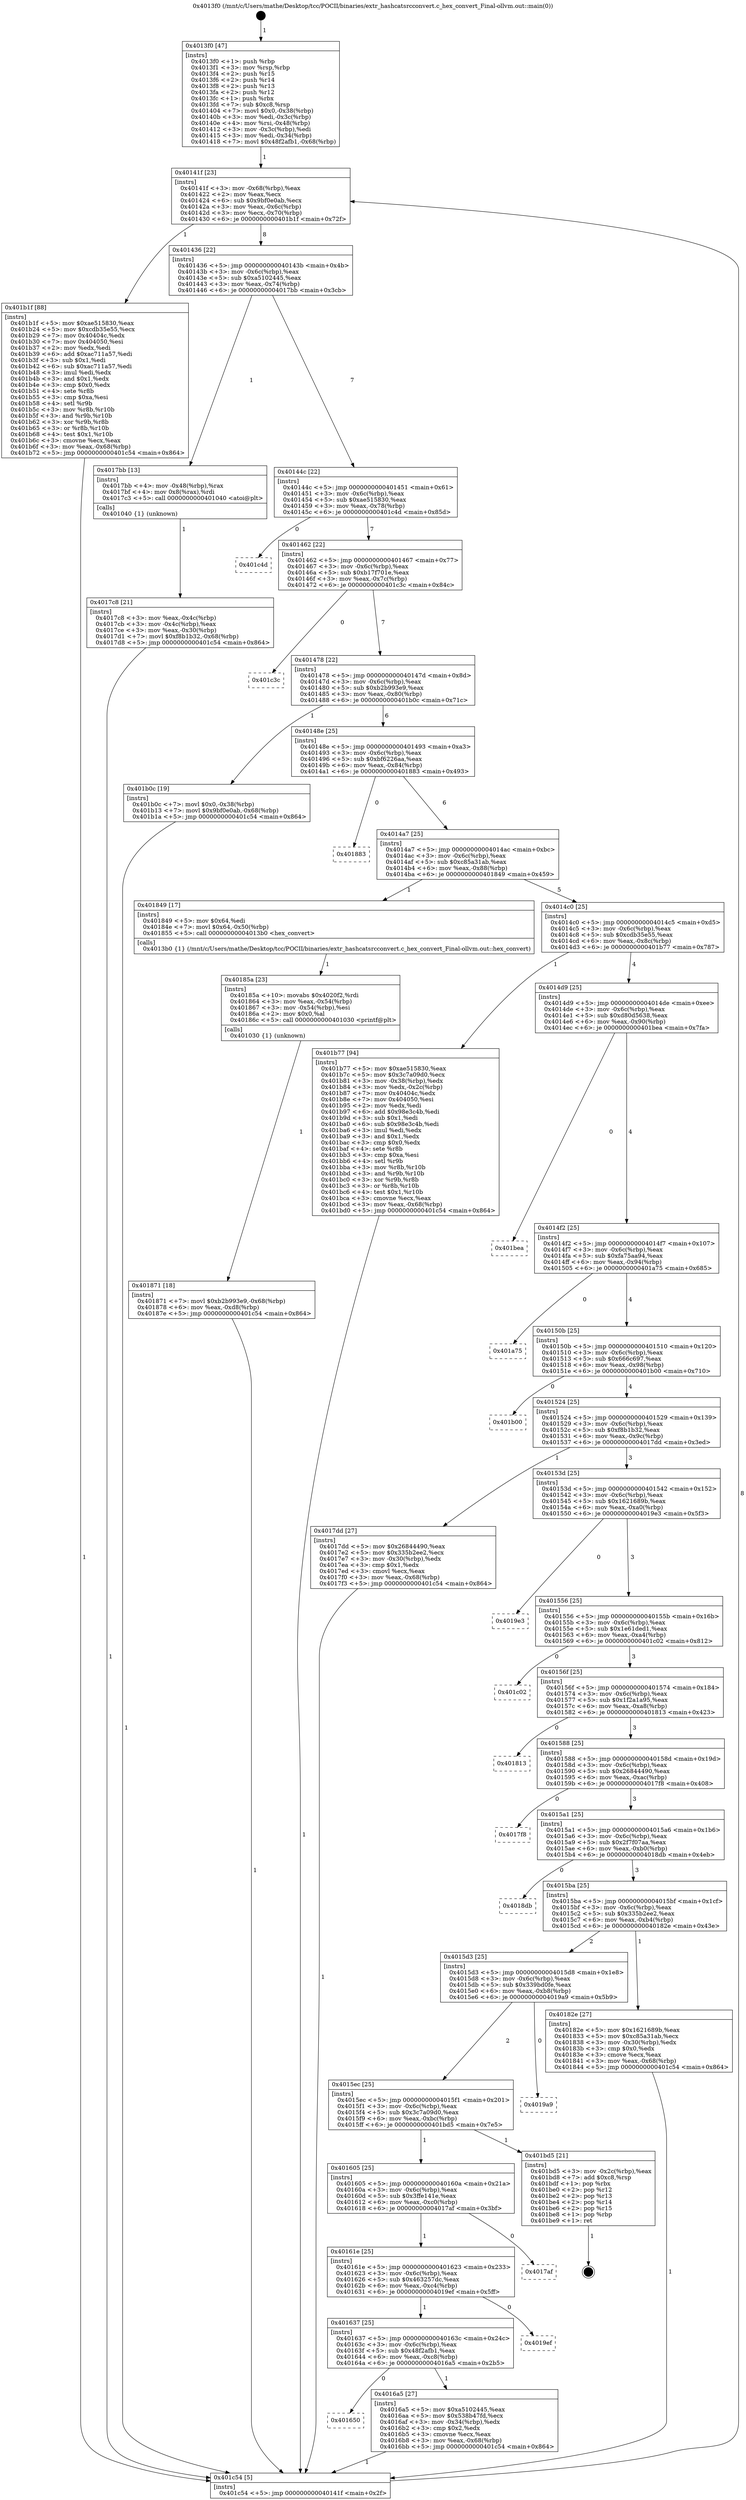 digraph "0x4013f0" {
  label = "0x4013f0 (/mnt/c/Users/mathe/Desktop/tcc/POCII/binaries/extr_hashcatsrcconvert.c_hex_convert_Final-ollvm.out::main(0))"
  labelloc = "t"
  node[shape=record]

  Entry [label="",width=0.3,height=0.3,shape=circle,fillcolor=black,style=filled]
  "0x40141f" [label="{
     0x40141f [23]\l
     | [instrs]\l
     &nbsp;&nbsp;0x40141f \<+3\>: mov -0x68(%rbp),%eax\l
     &nbsp;&nbsp;0x401422 \<+2\>: mov %eax,%ecx\l
     &nbsp;&nbsp;0x401424 \<+6\>: sub $0x9bf0e0ab,%ecx\l
     &nbsp;&nbsp;0x40142a \<+3\>: mov %eax,-0x6c(%rbp)\l
     &nbsp;&nbsp;0x40142d \<+3\>: mov %ecx,-0x70(%rbp)\l
     &nbsp;&nbsp;0x401430 \<+6\>: je 0000000000401b1f \<main+0x72f\>\l
  }"]
  "0x401b1f" [label="{
     0x401b1f [88]\l
     | [instrs]\l
     &nbsp;&nbsp;0x401b1f \<+5\>: mov $0xae515830,%eax\l
     &nbsp;&nbsp;0x401b24 \<+5\>: mov $0xcdb35e55,%ecx\l
     &nbsp;&nbsp;0x401b29 \<+7\>: mov 0x40404c,%edx\l
     &nbsp;&nbsp;0x401b30 \<+7\>: mov 0x404050,%esi\l
     &nbsp;&nbsp;0x401b37 \<+2\>: mov %edx,%edi\l
     &nbsp;&nbsp;0x401b39 \<+6\>: add $0xac711a57,%edi\l
     &nbsp;&nbsp;0x401b3f \<+3\>: sub $0x1,%edi\l
     &nbsp;&nbsp;0x401b42 \<+6\>: sub $0xac711a57,%edi\l
     &nbsp;&nbsp;0x401b48 \<+3\>: imul %edi,%edx\l
     &nbsp;&nbsp;0x401b4b \<+3\>: and $0x1,%edx\l
     &nbsp;&nbsp;0x401b4e \<+3\>: cmp $0x0,%edx\l
     &nbsp;&nbsp;0x401b51 \<+4\>: sete %r8b\l
     &nbsp;&nbsp;0x401b55 \<+3\>: cmp $0xa,%esi\l
     &nbsp;&nbsp;0x401b58 \<+4\>: setl %r9b\l
     &nbsp;&nbsp;0x401b5c \<+3\>: mov %r8b,%r10b\l
     &nbsp;&nbsp;0x401b5f \<+3\>: and %r9b,%r10b\l
     &nbsp;&nbsp;0x401b62 \<+3\>: xor %r9b,%r8b\l
     &nbsp;&nbsp;0x401b65 \<+3\>: or %r8b,%r10b\l
     &nbsp;&nbsp;0x401b68 \<+4\>: test $0x1,%r10b\l
     &nbsp;&nbsp;0x401b6c \<+3\>: cmovne %ecx,%eax\l
     &nbsp;&nbsp;0x401b6f \<+3\>: mov %eax,-0x68(%rbp)\l
     &nbsp;&nbsp;0x401b72 \<+5\>: jmp 0000000000401c54 \<main+0x864\>\l
  }"]
  "0x401436" [label="{
     0x401436 [22]\l
     | [instrs]\l
     &nbsp;&nbsp;0x401436 \<+5\>: jmp 000000000040143b \<main+0x4b\>\l
     &nbsp;&nbsp;0x40143b \<+3\>: mov -0x6c(%rbp),%eax\l
     &nbsp;&nbsp;0x40143e \<+5\>: sub $0xa5102445,%eax\l
     &nbsp;&nbsp;0x401443 \<+3\>: mov %eax,-0x74(%rbp)\l
     &nbsp;&nbsp;0x401446 \<+6\>: je 00000000004017bb \<main+0x3cb\>\l
  }"]
  Exit [label="",width=0.3,height=0.3,shape=circle,fillcolor=black,style=filled,peripheries=2]
  "0x4017bb" [label="{
     0x4017bb [13]\l
     | [instrs]\l
     &nbsp;&nbsp;0x4017bb \<+4\>: mov -0x48(%rbp),%rax\l
     &nbsp;&nbsp;0x4017bf \<+4\>: mov 0x8(%rax),%rdi\l
     &nbsp;&nbsp;0x4017c3 \<+5\>: call 0000000000401040 \<atoi@plt\>\l
     | [calls]\l
     &nbsp;&nbsp;0x401040 \{1\} (unknown)\l
  }"]
  "0x40144c" [label="{
     0x40144c [22]\l
     | [instrs]\l
     &nbsp;&nbsp;0x40144c \<+5\>: jmp 0000000000401451 \<main+0x61\>\l
     &nbsp;&nbsp;0x401451 \<+3\>: mov -0x6c(%rbp),%eax\l
     &nbsp;&nbsp;0x401454 \<+5\>: sub $0xae515830,%eax\l
     &nbsp;&nbsp;0x401459 \<+3\>: mov %eax,-0x78(%rbp)\l
     &nbsp;&nbsp;0x40145c \<+6\>: je 0000000000401c4d \<main+0x85d\>\l
  }"]
  "0x401871" [label="{
     0x401871 [18]\l
     | [instrs]\l
     &nbsp;&nbsp;0x401871 \<+7\>: movl $0xb2b993e9,-0x68(%rbp)\l
     &nbsp;&nbsp;0x401878 \<+6\>: mov %eax,-0xd8(%rbp)\l
     &nbsp;&nbsp;0x40187e \<+5\>: jmp 0000000000401c54 \<main+0x864\>\l
  }"]
  "0x401c4d" [label="{
     0x401c4d\l
  }", style=dashed]
  "0x401462" [label="{
     0x401462 [22]\l
     | [instrs]\l
     &nbsp;&nbsp;0x401462 \<+5\>: jmp 0000000000401467 \<main+0x77\>\l
     &nbsp;&nbsp;0x401467 \<+3\>: mov -0x6c(%rbp),%eax\l
     &nbsp;&nbsp;0x40146a \<+5\>: sub $0xb17f701e,%eax\l
     &nbsp;&nbsp;0x40146f \<+3\>: mov %eax,-0x7c(%rbp)\l
     &nbsp;&nbsp;0x401472 \<+6\>: je 0000000000401c3c \<main+0x84c\>\l
  }"]
  "0x40185a" [label="{
     0x40185a [23]\l
     | [instrs]\l
     &nbsp;&nbsp;0x40185a \<+10\>: movabs $0x4020f2,%rdi\l
     &nbsp;&nbsp;0x401864 \<+3\>: mov %eax,-0x54(%rbp)\l
     &nbsp;&nbsp;0x401867 \<+3\>: mov -0x54(%rbp),%esi\l
     &nbsp;&nbsp;0x40186a \<+2\>: mov $0x0,%al\l
     &nbsp;&nbsp;0x40186c \<+5\>: call 0000000000401030 \<printf@plt\>\l
     | [calls]\l
     &nbsp;&nbsp;0x401030 \{1\} (unknown)\l
  }"]
  "0x401c3c" [label="{
     0x401c3c\l
  }", style=dashed]
  "0x401478" [label="{
     0x401478 [22]\l
     | [instrs]\l
     &nbsp;&nbsp;0x401478 \<+5\>: jmp 000000000040147d \<main+0x8d\>\l
     &nbsp;&nbsp;0x40147d \<+3\>: mov -0x6c(%rbp),%eax\l
     &nbsp;&nbsp;0x401480 \<+5\>: sub $0xb2b993e9,%eax\l
     &nbsp;&nbsp;0x401485 \<+3\>: mov %eax,-0x80(%rbp)\l
     &nbsp;&nbsp;0x401488 \<+6\>: je 0000000000401b0c \<main+0x71c\>\l
  }"]
  "0x4017c8" [label="{
     0x4017c8 [21]\l
     | [instrs]\l
     &nbsp;&nbsp;0x4017c8 \<+3\>: mov %eax,-0x4c(%rbp)\l
     &nbsp;&nbsp;0x4017cb \<+3\>: mov -0x4c(%rbp),%eax\l
     &nbsp;&nbsp;0x4017ce \<+3\>: mov %eax,-0x30(%rbp)\l
     &nbsp;&nbsp;0x4017d1 \<+7\>: movl $0xf8b1b32,-0x68(%rbp)\l
     &nbsp;&nbsp;0x4017d8 \<+5\>: jmp 0000000000401c54 \<main+0x864\>\l
  }"]
  "0x401b0c" [label="{
     0x401b0c [19]\l
     | [instrs]\l
     &nbsp;&nbsp;0x401b0c \<+7\>: movl $0x0,-0x38(%rbp)\l
     &nbsp;&nbsp;0x401b13 \<+7\>: movl $0x9bf0e0ab,-0x68(%rbp)\l
     &nbsp;&nbsp;0x401b1a \<+5\>: jmp 0000000000401c54 \<main+0x864\>\l
  }"]
  "0x40148e" [label="{
     0x40148e [25]\l
     | [instrs]\l
     &nbsp;&nbsp;0x40148e \<+5\>: jmp 0000000000401493 \<main+0xa3\>\l
     &nbsp;&nbsp;0x401493 \<+3\>: mov -0x6c(%rbp),%eax\l
     &nbsp;&nbsp;0x401496 \<+5\>: sub $0xbf6226aa,%eax\l
     &nbsp;&nbsp;0x40149b \<+6\>: mov %eax,-0x84(%rbp)\l
     &nbsp;&nbsp;0x4014a1 \<+6\>: je 0000000000401883 \<main+0x493\>\l
  }"]
  "0x4013f0" [label="{
     0x4013f0 [47]\l
     | [instrs]\l
     &nbsp;&nbsp;0x4013f0 \<+1\>: push %rbp\l
     &nbsp;&nbsp;0x4013f1 \<+3\>: mov %rsp,%rbp\l
     &nbsp;&nbsp;0x4013f4 \<+2\>: push %r15\l
     &nbsp;&nbsp;0x4013f6 \<+2\>: push %r14\l
     &nbsp;&nbsp;0x4013f8 \<+2\>: push %r13\l
     &nbsp;&nbsp;0x4013fa \<+2\>: push %r12\l
     &nbsp;&nbsp;0x4013fc \<+1\>: push %rbx\l
     &nbsp;&nbsp;0x4013fd \<+7\>: sub $0xc8,%rsp\l
     &nbsp;&nbsp;0x401404 \<+7\>: movl $0x0,-0x38(%rbp)\l
     &nbsp;&nbsp;0x40140b \<+3\>: mov %edi,-0x3c(%rbp)\l
     &nbsp;&nbsp;0x40140e \<+4\>: mov %rsi,-0x48(%rbp)\l
     &nbsp;&nbsp;0x401412 \<+3\>: mov -0x3c(%rbp),%edi\l
     &nbsp;&nbsp;0x401415 \<+3\>: mov %edi,-0x34(%rbp)\l
     &nbsp;&nbsp;0x401418 \<+7\>: movl $0x48f2afb1,-0x68(%rbp)\l
  }"]
  "0x401883" [label="{
     0x401883\l
  }", style=dashed]
  "0x4014a7" [label="{
     0x4014a7 [25]\l
     | [instrs]\l
     &nbsp;&nbsp;0x4014a7 \<+5\>: jmp 00000000004014ac \<main+0xbc\>\l
     &nbsp;&nbsp;0x4014ac \<+3\>: mov -0x6c(%rbp),%eax\l
     &nbsp;&nbsp;0x4014af \<+5\>: sub $0xc85a31ab,%eax\l
     &nbsp;&nbsp;0x4014b4 \<+6\>: mov %eax,-0x88(%rbp)\l
     &nbsp;&nbsp;0x4014ba \<+6\>: je 0000000000401849 \<main+0x459\>\l
  }"]
  "0x401c54" [label="{
     0x401c54 [5]\l
     | [instrs]\l
     &nbsp;&nbsp;0x401c54 \<+5\>: jmp 000000000040141f \<main+0x2f\>\l
  }"]
  "0x401849" [label="{
     0x401849 [17]\l
     | [instrs]\l
     &nbsp;&nbsp;0x401849 \<+5\>: mov $0x64,%edi\l
     &nbsp;&nbsp;0x40184e \<+7\>: movl $0x64,-0x50(%rbp)\l
     &nbsp;&nbsp;0x401855 \<+5\>: call 00000000004013b0 \<hex_convert\>\l
     | [calls]\l
     &nbsp;&nbsp;0x4013b0 \{1\} (/mnt/c/Users/mathe/Desktop/tcc/POCII/binaries/extr_hashcatsrcconvert.c_hex_convert_Final-ollvm.out::hex_convert)\l
  }"]
  "0x4014c0" [label="{
     0x4014c0 [25]\l
     | [instrs]\l
     &nbsp;&nbsp;0x4014c0 \<+5\>: jmp 00000000004014c5 \<main+0xd5\>\l
     &nbsp;&nbsp;0x4014c5 \<+3\>: mov -0x6c(%rbp),%eax\l
     &nbsp;&nbsp;0x4014c8 \<+5\>: sub $0xcdb35e55,%eax\l
     &nbsp;&nbsp;0x4014cd \<+6\>: mov %eax,-0x8c(%rbp)\l
     &nbsp;&nbsp;0x4014d3 \<+6\>: je 0000000000401b77 \<main+0x787\>\l
  }"]
  "0x401650" [label="{
     0x401650\l
  }", style=dashed]
  "0x401b77" [label="{
     0x401b77 [94]\l
     | [instrs]\l
     &nbsp;&nbsp;0x401b77 \<+5\>: mov $0xae515830,%eax\l
     &nbsp;&nbsp;0x401b7c \<+5\>: mov $0x3c7a09d0,%ecx\l
     &nbsp;&nbsp;0x401b81 \<+3\>: mov -0x38(%rbp),%edx\l
     &nbsp;&nbsp;0x401b84 \<+3\>: mov %edx,-0x2c(%rbp)\l
     &nbsp;&nbsp;0x401b87 \<+7\>: mov 0x40404c,%edx\l
     &nbsp;&nbsp;0x401b8e \<+7\>: mov 0x404050,%esi\l
     &nbsp;&nbsp;0x401b95 \<+2\>: mov %edx,%edi\l
     &nbsp;&nbsp;0x401b97 \<+6\>: add $0x98e3c4b,%edi\l
     &nbsp;&nbsp;0x401b9d \<+3\>: sub $0x1,%edi\l
     &nbsp;&nbsp;0x401ba0 \<+6\>: sub $0x98e3c4b,%edi\l
     &nbsp;&nbsp;0x401ba6 \<+3\>: imul %edi,%edx\l
     &nbsp;&nbsp;0x401ba9 \<+3\>: and $0x1,%edx\l
     &nbsp;&nbsp;0x401bac \<+3\>: cmp $0x0,%edx\l
     &nbsp;&nbsp;0x401baf \<+4\>: sete %r8b\l
     &nbsp;&nbsp;0x401bb3 \<+3\>: cmp $0xa,%esi\l
     &nbsp;&nbsp;0x401bb6 \<+4\>: setl %r9b\l
     &nbsp;&nbsp;0x401bba \<+3\>: mov %r8b,%r10b\l
     &nbsp;&nbsp;0x401bbd \<+3\>: and %r9b,%r10b\l
     &nbsp;&nbsp;0x401bc0 \<+3\>: xor %r9b,%r8b\l
     &nbsp;&nbsp;0x401bc3 \<+3\>: or %r8b,%r10b\l
     &nbsp;&nbsp;0x401bc6 \<+4\>: test $0x1,%r10b\l
     &nbsp;&nbsp;0x401bca \<+3\>: cmovne %ecx,%eax\l
     &nbsp;&nbsp;0x401bcd \<+3\>: mov %eax,-0x68(%rbp)\l
     &nbsp;&nbsp;0x401bd0 \<+5\>: jmp 0000000000401c54 \<main+0x864\>\l
  }"]
  "0x4014d9" [label="{
     0x4014d9 [25]\l
     | [instrs]\l
     &nbsp;&nbsp;0x4014d9 \<+5\>: jmp 00000000004014de \<main+0xee\>\l
     &nbsp;&nbsp;0x4014de \<+3\>: mov -0x6c(%rbp),%eax\l
     &nbsp;&nbsp;0x4014e1 \<+5\>: sub $0xd80d5638,%eax\l
     &nbsp;&nbsp;0x4014e6 \<+6\>: mov %eax,-0x90(%rbp)\l
     &nbsp;&nbsp;0x4014ec \<+6\>: je 0000000000401bea \<main+0x7fa\>\l
  }"]
  "0x4016a5" [label="{
     0x4016a5 [27]\l
     | [instrs]\l
     &nbsp;&nbsp;0x4016a5 \<+5\>: mov $0xa5102445,%eax\l
     &nbsp;&nbsp;0x4016aa \<+5\>: mov $0x538b47fd,%ecx\l
     &nbsp;&nbsp;0x4016af \<+3\>: mov -0x34(%rbp),%edx\l
     &nbsp;&nbsp;0x4016b2 \<+3\>: cmp $0x2,%edx\l
     &nbsp;&nbsp;0x4016b5 \<+3\>: cmovne %ecx,%eax\l
     &nbsp;&nbsp;0x4016b8 \<+3\>: mov %eax,-0x68(%rbp)\l
     &nbsp;&nbsp;0x4016bb \<+5\>: jmp 0000000000401c54 \<main+0x864\>\l
  }"]
  "0x401bea" [label="{
     0x401bea\l
  }", style=dashed]
  "0x4014f2" [label="{
     0x4014f2 [25]\l
     | [instrs]\l
     &nbsp;&nbsp;0x4014f2 \<+5\>: jmp 00000000004014f7 \<main+0x107\>\l
     &nbsp;&nbsp;0x4014f7 \<+3\>: mov -0x6c(%rbp),%eax\l
     &nbsp;&nbsp;0x4014fa \<+5\>: sub $0xfa75aa94,%eax\l
     &nbsp;&nbsp;0x4014ff \<+6\>: mov %eax,-0x94(%rbp)\l
     &nbsp;&nbsp;0x401505 \<+6\>: je 0000000000401a75 \<main+0x685\>\l
  }"]
  "0x401637" [label="{
     0x401637 [25]\l
     | [instrs]\l
     &nbsp;&nbsp;0x401637 \<+5\>: jmp 000000000040163c \<main+0x24c\>\l
     &nbsp;&nbsp;0x40163c \<+3\>: mov -0x6c(%rbp),%eax\l
     &nbsp;&nbsp;0x40163f \<+5\>: sub $0x48f2afb1,%eax\l
     &nbsp;&nbsp;0x401644 \<+6\>: mov %eax,-0xc8(%rbp)\l
     &nbsp;&nbsp;0x40164a \<+6\>: je 00000000004016a5 \<main+0x2b5\>\l
  }"]
  "0x401a75" [label="{
     0x401a75\l
  }", style=dashed]
  "0x40150b" [label="{
     0x40150b [25]\l
     | [instrs]\l
     &nbsp;&nbsp;0x40150b \<+5\>: jmp 0000000000401510 \<main+0x120\>\l
     &nbsp;&nbsp;0x401510 \<+3\>: mov -0x6c(%rbp),%eax\l
     &nbsp;&nbsp;0x401513 \<+5\>: sub $0x666c697,%eax\l
     &nbsp;&nbsp;0x401518 \<+6\>: mov %eax,-0x98(%rbp)\l
     &nbsp;&nbsp;0x40151e \<+6\>: je 0000000000401b00 \<main+0x710\>\l
  }"]
  "0x4019ef" [label="{
     0x4019ef\l
  }", style=dashed]
  "0x401b00" [label="{
     0x401b00\l
  }", style=dashed]
  "0x401524" [label="{
     0x401524 [25]\l
     | [instrs]\l
     &nbsp;&nbsp;0x401524 \<+5\>: jmp 0000000000401529 \<main+0x139\>\l
     &nbsp;&nbsp;0x401529 \<+3\>: mov -0x6c(%rbp),%eax\l
     &nbsp;&nbsp;0x40152c \<+5\>: sub $0xf8b1b32,%eax\l
     &nbsp;&nbsp;0x401531 \<+6\>: mov %eax,-0x9c(%rbp)\l
     &nbsp;&nbsp;0x401537 \<+6\>: je 00000000004017dd \<main+0x3ed\>\l
  }"]
  "0x40161e" [label="{
     0x40161e [25]\l
     | [instrs]\l
     &nbsp;&nbsp;0x40161e \<+5\>: jmp 0000000000401623 \<main+0x233\>\l
     &nbsp;&nbsp;0x401623 \<+3\>: mov -0x6c(%rbp),%eax\l
     &nbsp;&nbsp;0x401626 \<+5\>: sub $0x463257dc,%eax\l
     &nbsp;&nbsp;0x40162b \<+6\>: mov %eax,-0xc4(%rbp)\l
     &nbsp;&nbsp;0x401631 \<+6\>: je 00000000004019ef \<main+0x5ff\>\l
  }"]
  "0x4017dd" [label="{
     0x4017dd [27]\l
     | [instrs]\l
     &nbsp;&nbsp;0x4017dd \<+5\>: mov $0x26844490,%eax\l
     &nbsp;&nbsp;0x4017e2 \<+5\>: mov $0x335b2ee2,%ecx\l
     &nbsp;&nbsp;0x4017e7 \<+3\>: mov -0x30(%rbp),%edx\l
     &nbsp;&nbsp;0x4017ea \<+3\>: cmp $0x1,%edx\l
     &nbsp;&nbsp;0x4017ed \<+3\>: cmovl %ecx,%eax\l
     &nbsp;&nbsp;0x4017f0 \<+3\>: mov %eax,-0x68(%rbp)\l
     &nbsp;&nbsp;0x4017f3 \<+5\>: jmp 0000000000401c54 \<main+0x864\>\l
  }"]
  "0x40153d" [label="{
     0x40153d [25]\l
     | [instrs]\l
     &nbsp;&nbsp;0x40153d \<+5\>: jmp 0000000000401542 \<main+0x152\>\l
     &nbsp;&nbsp;0x401542 \<+3\>: mov -0x6c(%rbp),%eax\l
     &nbsp;&nbsp;0x401545 \<+5\>: sub $0x1621689b,%eax\l
     &nbsp;&nbsp;0x40154a \<+6\>: mov %eax,-0xa0(%rbp)\l
     &nbsp;&nbsp;0x401550 \<+6\>: je 00000000004019e3 \<main+0x5f3\>\l
  }"]
  "0x4017af" [label="{
     0x4017af\l
  }", style=dashed]
  "0x4019e3" [label="{
     0x4019e3\l
  }", style=dashed]
  "0x401556" [label="{
     0x401556 [25]\l
     | [instrs]\l
     &nbsp;&nbsp;0x401556 \<+5\>: jmp 000000000040155b \<main+0x16b\>\l
     &nbsp;&nbsp;0x40155b \<+3\>: mov -0x6c(%rbp),%eax\l
     &nbsp;&nbsp;0x40155e \<+5\>: sub $0x1e61ded1,%eax\l
     &nbsp;&nbsp;0x401563 \<+6\>: mov %eax,-0xa4(%rbp)\l
     &nbsp;&nbsp;0x401569 \<+6\>: je 0000000000401c02 \<main+0x812\>\l
  }"]
  "0x401605" [label="{
     0x401605 [25]\l
     | [instrs]\l
     &nbsp;&nbsp;0x401605 \<+5\>: jmp 000000000040160a \<main+0x21a\>\l
     &nbsp;&nbsp;0x40160a \<+3\>: mov -0x6c(%rbp),%eax\l
     &nbsp;&nbsp;0x40160d \<+5\>: sub $0x3ffe141e,%eax\l
     &nbsp;&nbsp;0x401612 \<+6\>: mov %eax,-0xc0(%rbp)\l
     &nbsp;&nbsp;0x401618 \<+6\>: je 00000000004017af \<main+0x3bf\>\l
  }"]
  "0x401c02" [label="{
     0x401c02\l
  }", style=dashed]
  "0x40156f" [label="{
     0x40156f [25]\l
     | [instrs]\l
     &nbsp;&nbsp;0x40156f \<+5\>: jmp 0000000000401574 \<main+0x184\>\l
     &nbsp;&nbsp;0x401574 \<+3\>: mov -0x6c(%rbp),%eax\l
     &nbsp;&nbsp;0x401577 \<+5\>: sub $0x1f2a1a95,%eax\l
     &nbsp;&nbsp;0x40157c \<+6\>: mov %eax,-0xa8(%rbp)\l
     &nbsp;&nbsp;0x401582 \<+6\>: je 0000000000401813 \<main+0x423\>\l
  }"]
  "0x401bd5" [label="{
     0x401bd5 [21]\l
     | [instrs]\l
     &nbsp;&nbsp;0x401bd5 \<+3\>: mov -0x2c(%rbp),%eax\l
     &nbsp;&nbsp;0x401bd8 \<+7\>: add $0xc8,%rsp\l
     &nbsp;&nbsp;0x401bdf \<+1\>: pop %rbx\l
     &nbsp;&nbsp;0x401be0 \<+2\>: pop %r12\l
     &nbsp;&nbsp;0x401be2 \<+2\>: pop %r13\l
     &nbsp;&nbsp;0x401be4 \<+2\>: pop %r14\l
     &nbsp;&nbsp;0x401be6 \<+2\>: pop %r15\l
     &nbsp;&nbsp;0x401be8 \<+1\>: pop %rbp\l
     &nbsp;&nbsp;0x401be9 \<+1\>: ret\l
  }"]
  "0x401813" [label="{
     0x401813\l
  }", style=dashed]
  "0x401588" [label="{
     0x401588 [25]\l
     | [instrs]\l
     &nbsp;&nbsp;0x401588 \<+5\>: jmp 000000000040158d \<main+0x19d\>\l
     &nbsp;&nbsp;0x40158d \<+3\>: mov -0x6c(%rbp),%eax\l
     &nbsp;&nbsp;0x401590 \<+5\>: sub $0x26844490,%eax\l
     &nbsp;&nbsp;0x401595 \<+6\>: mov %eax,-0xac(%rbp)\l
     &nbsp;&nbsp;0x40159b \<+6\>: je 00000000004017f8 \<main+0x408\>\l
  }"]
  "0x4015ec" [label="{
     0x4015ec [25]\l
     | [instrs]\l
     &nbsp;&nbsp;0x4015ec \<+5\>: jmp 00000000004015f1 \<main+0x201\>\l
     &nbsp;&nbsp;0x4015f1 \<+3\>: mov -0x6c(%rbp),%eax\l
     &nbsp;&nbsp;0x4015f4 \<+5\>: sub $0x3c7a09d0,%eax\l
     &nbsp;&nbsp;0x4015f9 \<+6\>: mov %eax,-0xbc(%rbp)\l
     &nbsp;&nbsp;0x4015ff \<+6\>: je 0000000000401bd5 \<main+0x7e5\>\l
  }"]
  "0x4017f8" [label="{
     0x4017f8\l
  }", style=dashed]
  "0x4015a1" [label="{
     0x4015a1 [25]\l
     | [instrs]\l
     &nbsp;&nbsp;0x4015a1 \<+5\>: jmp 00000000004015a6 \<main+0x1b6\>\l
     &nbsp;&nbsp;0x4015a6 \<+3\>: mov -0x6c(%rbp),%eax\l
     &nbsp;&nbsp;0x4015a9 \<+5\>: sub $0x2f7f07aa,%eax\l
     &nbsp;&nbsp;0x4015ae \<+6\>: mov %eax,-0xb0(%rbp)\l
     &nbsp;&nbsp;0x4015b4 \<+6\>: je 00000000004018db \<main+0x4eb\>\l
  }"]
  "0x4019a9" [label="{
     0x4019a9\l
  }", style=dashed]
  "0x4018db" [label="{
     0x4018db\l
  }", style=dashed]
  "0x4015ba" [label="{
     0x4015ba [25]\l
     | [instrs]\l
     &nbsp;&nbsp;0x4015ba \<+5\>: jmp 00000000004015bf \<main+0x1cf\>\l
     &nbsp;&nbsp;0x4015bf \<+3\>: mov -0x6c(%rbp),%eax\l
     &nbsp;&nbsp;0x4015c2 \<+5\>: sub $0x335b2ee2,%eax\l
     &nbsp;&nbsp;0x4015c7 \<+6\>: mov %eax,-0xb4(%rbp)\l
     &nbsp;&nbsp;0x4015cd \<+6\>: je 000000000040182e \<main+0x43e\>\l
  }"]
  "0x4015d3" [label="{
     0x4015d3 [25]\l
     | [instrs]\l
     &nbsp;&nbsp;0x4015d3 \<+5\>: jmp 00000000004015d8 \<main+0x1e8\>\l
     &nbsp;&nbsp;0x4015d8 \<+3\>: mov -0x6c(%rbp),%eax\l
     &nbsp;&nbsp;0x4015db \<+5\>: sub $0x339bd0fe,%eax\l
     &nbsp;&nbsp;0x4015e0 \<+6\>: mov %eax,-0xb8(%rbp)\l
     &nbsp;&nbsp;0x4015e6 \<+6\>: je 00000000004019a9 \<main+0x5b9\>\l
  }"]
  "0x40182e" [label="{
     0x40182e [27]\l
     | [instrs]\l
     &nbsp;&nbsp;0x40182e \<+5\>: mov $0x1621689b,%eax\l
     &nbsp;&nbsp;0x401833 \<+5\>: mov $0xc85a31ab,%ecx\l
     &nbsp;&nbsp;0x401838 \<+3\>: mov -0x30(%rbp),%edx\l
     &nbsp;&nbsp;0x40183b \<+3\>: cmp $0x0,%edx\l
     &nbsp;&nbsp;0x40183e \<+3\>: cmove %ecx,%eax\l
     &nbsp;&nbsp;0x401841 \<+3\>: mov %eax,-0x68(%rbp)\l
     &nbsp;&nbsp;0x401844 \<+5\>: jmp 0000000000401c54 \<main+0x864\>\l
  }"]
  Entry -> "0x4013f0" [label=" 1"]
  "0x40141f" -> "0x401b1f" [label=" 1"]
  "0x40141f" -> "0x401436" [label=" 8"]
  "0x401bd5" -> Exit [label=" 1"]
  "0x401436" -> "0x4017bb" [label=" 1"]
  "0x401436" -> "0x40144c" [label=" 7"]
  "0x401b77" -> "0x401c54" [label=" 1"]
  "0x40144c" -> "0x401c4d" [label=" 0"]
  "0x40144c" -> "0x401462" [label=" 7"]
  "0x401b1f" -> "0x401c54" [label=" 1"]
  "0x401462" -> "0x401c3c" [label=" 0"]
  "0x401462" -> "0x401478" [label=" 7"]
  "0x401b0c" -> "0x401c54" [label=" 1"]
  "0x401478" -> "0x401b0c" [label=" 1"]
  "0x401478" -> "0x40148e" [label=" 6"]
  "0x401871" -> "0x401c54" [label=" 1"]
  "0x40148e" -> "0x401883" [label=" 0"]
  "0x40148e" -> "0x4014a7" [label=" 6"]
  "0x40185a" -> "0x401871" [label=" 1"]
  "0x4014a7" -> "0x401849" [label=" 1"]
  "0x4014a7" -> "0x4014c0" [label=" 5"]
  "0x401849" -> "0x40185a" [label=" 1"]
  "0x4014c0" -> "0x401b77" [label=" 1"]
  "0x4014c0" -> "0x4014d9" [label=" 4"]
  "0x40182e" -> "0x401c54" [label=" 1"]
  "0x4014d9" -> "0x401bea" [label=" 0"]
  "0x4014d9" -> "0x4014f2" [label=" 4"]
  "0x4017dd" -> "0x401c54" [label=" 1"]
  "0x4014f2" -> "0x401a75" [label=" 0"]
  "0x4014f2" -> "0x40150b" [label=" 4"]
  "0x4017bb" -> "0x4017c8" [label=" 1"]
  "0x40150b" -> "0x401b00" [label=" 0"]
  "0x40150b" -> "0x401524" [label=" 4"]
  "0x401c54" -> "0x40141f" [label=" 8"]
  "0x401524" -> "0x4017dd" [label=" 1"]
  "0x401524" -> "0x40153d" [label=" 3"]
  "0x4016a5" -> "0x401c54" [label=" 1"]
  "0x40153d" -> "0x4019e3" [label=" 0"]
  "0x40153d" -> "0x401556" [label=" 3"]
  "0x401637" -> "0x401650" [label=" 0"]
  "0x401556" -> "0x401c02" [label=" 0"]
  "0x401556" -> "0x40156f" [label=" 3"]
  "0x4017c8" -> "0x401c54" [label=" 1"]
  "0x40156f" -> "0x401813" [label=" 0"]
  "0x40156f" -> "0x401588" [label=" 3"]
  "0x40161e" -> "0x401637" [label=" 1"]
  "0x401588" -> "0x4017f8" [label=" 0"]
  "0x401588" -> "0x4015a1" [label=" 3"]
  "0x4013f0" -> "0x40141f" [label=" 1"]
  "0x4015a1" -> "0x4018db" [label=" 0"]
  "0x4015a1" -> "0x4015ba" [label=" 3"]
  "0x401605" -> "0x40161e" [label=" 1"]
  "0x4015ba" -> "0x40182e" [label=" 1"]
  "0x4015ba" -> "0x4015d3" [label=" 2"]
  "0x401605" -> "0x4017af" [label=" 0"]
  "0x4015d3" -> "0x4019a9" [label=" 0"]
  "0x4015d3" -> "0x4015ec" [label=" 2"]
  "0x40161e" -> "0x4019ef" [label=" 0"]
  "0x4015ec" -> "0x401bd5" [label=" 1"]
  "0x4015ec" -> "0x401605" [label=" 1"]
  "0x401637" -> "0x4016a5" [label=" 1"]
}

